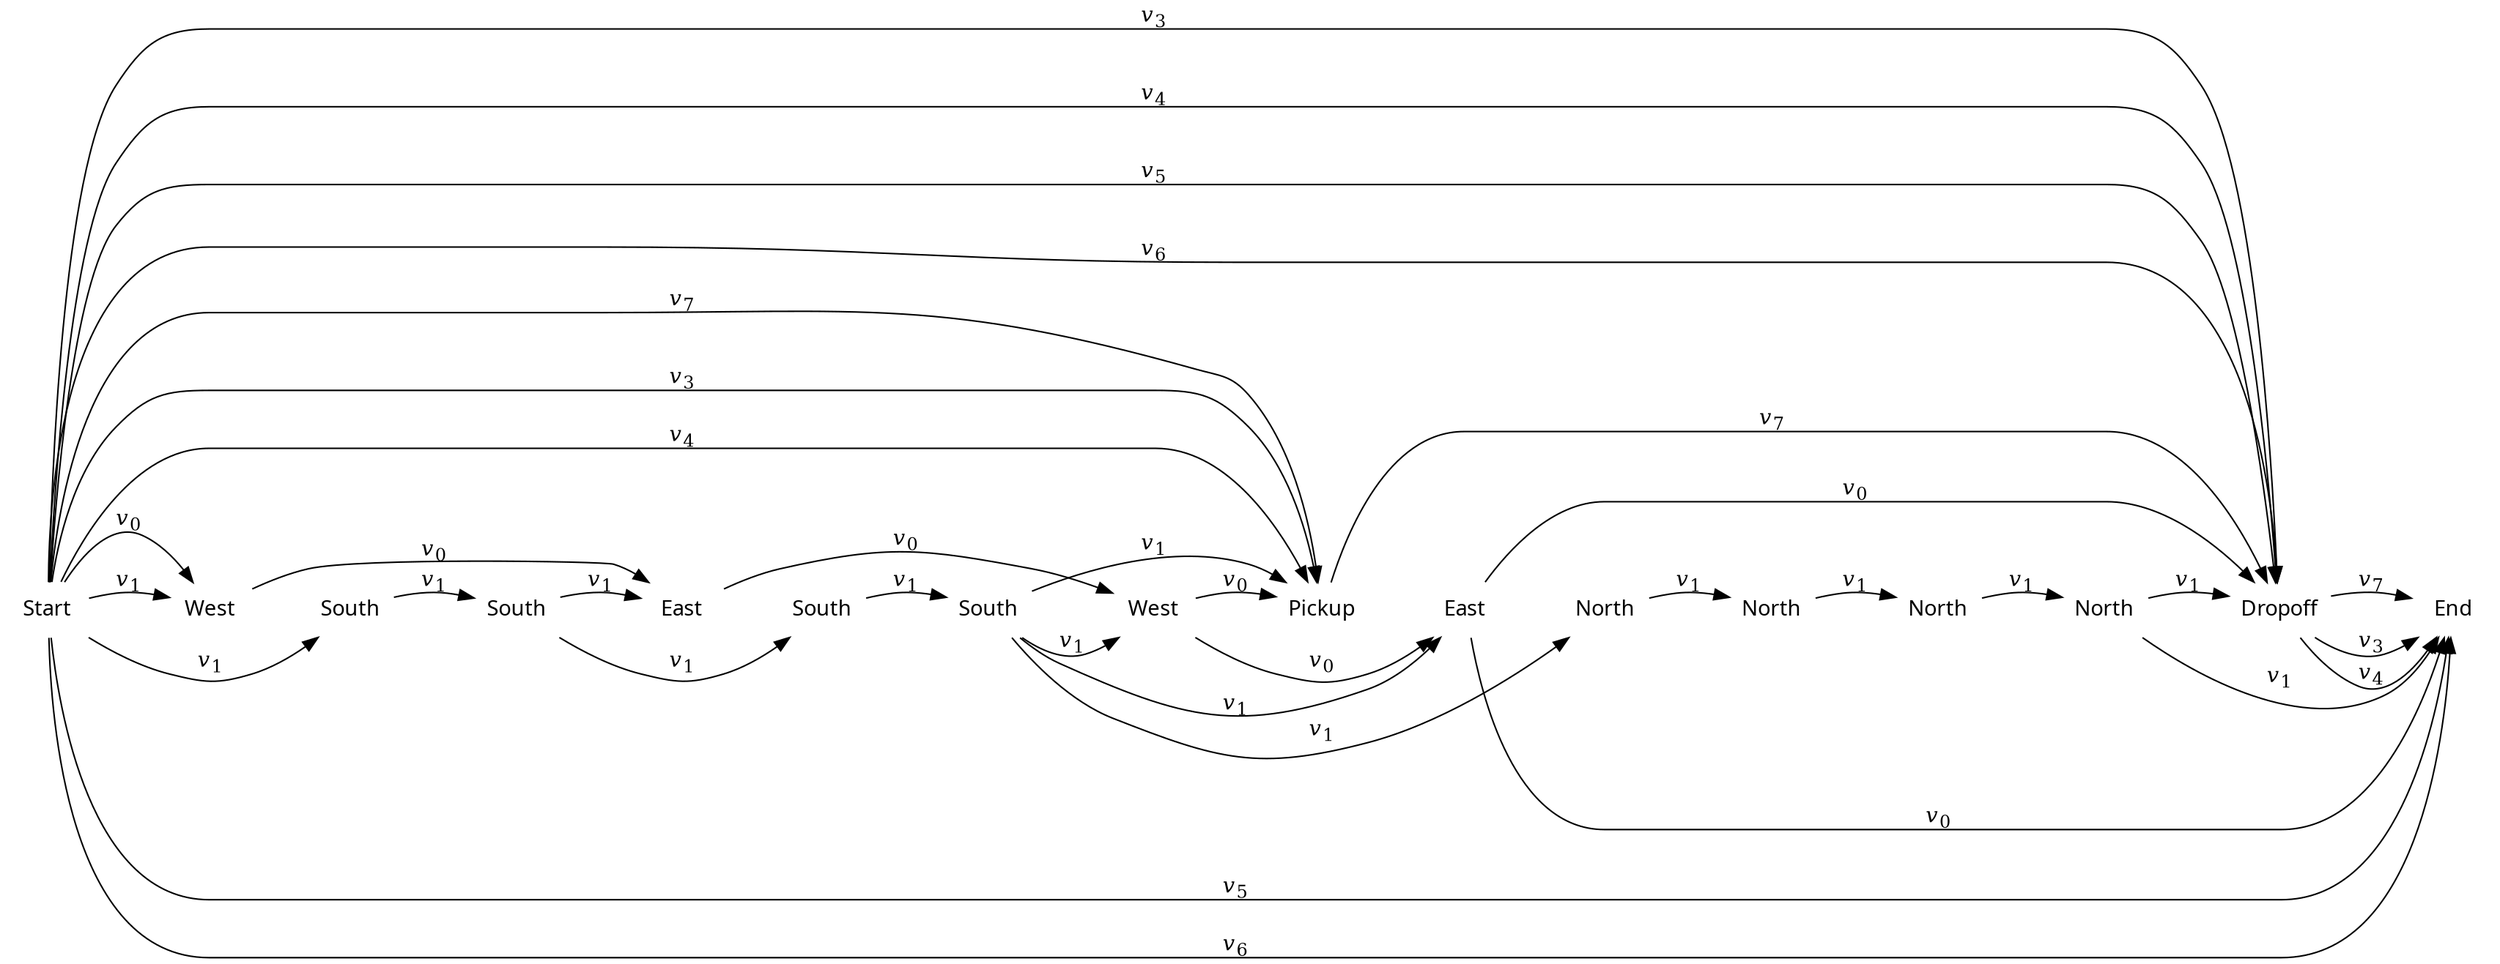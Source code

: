digraph cat {
rankdir=LR
node [shape=plaintext]
edge [arrowhead=normal]

0 [label="Start",fontname="sans"]
1 [label="West",fontname="sans"]
2 [label="South",fontname="sans"]
3 [label="South",fontname="sans"]
4 [label="East",fontname="sans"]
5 [label="South",fontname="sans"]
6 [label="South",fontname="sans"]
7 [label="West",fontname="sans"]
8 [label="Pickup",fontname="sans"]
9 [label="East",fontname="sans"]
10 [label="North",fontname="sans"]
11 [label="North",fontname="sans"]
12 [label="North",fontname="sans"]
13 [label="North",fontname="sans"]
14 [label="Dropoff",fontname="sans"]
15 [label="End",fontname="sans"]

0 -> 1 [label=<<i>v</i><sub>0</sub>>]
0 -> 1 [label=<<i>v</i><sub>1</sub>>]
0 -> 2 [label=<<i>v</i><sub>1</sub>>]
0 -> 8 [label=<<i>v</i><sub>3</sub>>]
0 -> 14 [label=<<i>v</i><sub>3</sub>>]
0 -> 8 [label=<<i>v</i><sub>4</sub>>]
0 -> 14 [label=<<i>v</i><sub>4</sub>>]
0 -> 14 [label=<<i>v</i><sub>5</sub>>]
0 -> 15 [label=<<i>v</i><sub>5</sub>>]
0 -> 14 [label=<<i>v</i><sub>6</sub>>]
0 -> 15 [label=<<i>v</i><sub>6</sub>>]
0 -> 8 [label=<<i>v</i><sub>7</sub>>]
1 -> 4 [label=<<i>v</i><sub>0</sub>>]
2 -> 3 [label=<<i>v</i><sub>1</sub>>]
3 -> 4 [label=<<i>v</i><sub>1</sub>>]
3 -> 5 [label=<<i>v</i><sub>1</sub>>]
4 -> 7 [label=<<i>v</i><sub>0</sub>>]
5 -> 6 [label=<<i>v</i><sub>1</sub>>]
6 -> 7 [label=<<i>v</i><sub>1</sub>>]
6 -> 8 [label=<<i>v</i><sub>1</sub>>]
6 -> 9 [label=<<i>v</i><sub>1</sub>>]
6 -> 10 [label=<<i>v</i><sub>1</sub>>]
7 -> 8 [label=<<i>v</i><sub>0</sub>>]
7 -> 9 [label=<<i>v</i><sub>0</sub>>]
8 -> 14 [label=<<i>v</i><sub>7</sub>>]
9 -> 14 [label=<<i>v</i><sub>0</sub>>]
9 -> 15 [label=<<i>v</i><sub>0</sub>>]
10 -> 11 [label=<<i>v</i><sub>1</sub>>]
11 -> 12 [label=<<i>v</i><sub>1</sub>>]
12 -> 13 [label=<<i>v</i><sub>1</sub>>]
13 -> 14 [label=<<i>v</i><sub>1</sub>>]
13 -> 15 [label=<<i>v</i><sub>1</sub>>]
14 -> 15 [label=<<i>v</i><sub>3</sub>>]
14 -> 15 [label=<<i>v</i><sub>4</sub>>]
14 -> 15 [label=<<i>v</i><sub>7</sub>>]

# To line up the actions
0 -> 1 [weight=100,style=invis]
1 -> 2 [weight=100,style=invis]
2 -> 3 [weight=100,style=invis]
3 -> 4 [weight=100,style=invis]
4 -> 5 [weight=100,style=invis]
5 -> 6 [weight=100,style=invis]
6 -> 7 [weight=100,style=invis]
7 -> 8 [weight=100,style=invis]
8 -> 9 [weight=100,style=invis]
9 -> 10 [weight=100,style=invis]
10 -> 11 [weight=100,style=invis]
11 -> 12 [weight=100,style=invis]
12 -> 13 [weight=100,style=invis]
13 -> 14 [weight=100,style=invis]
14 -> 15 [weight=100,style=invis]
}
